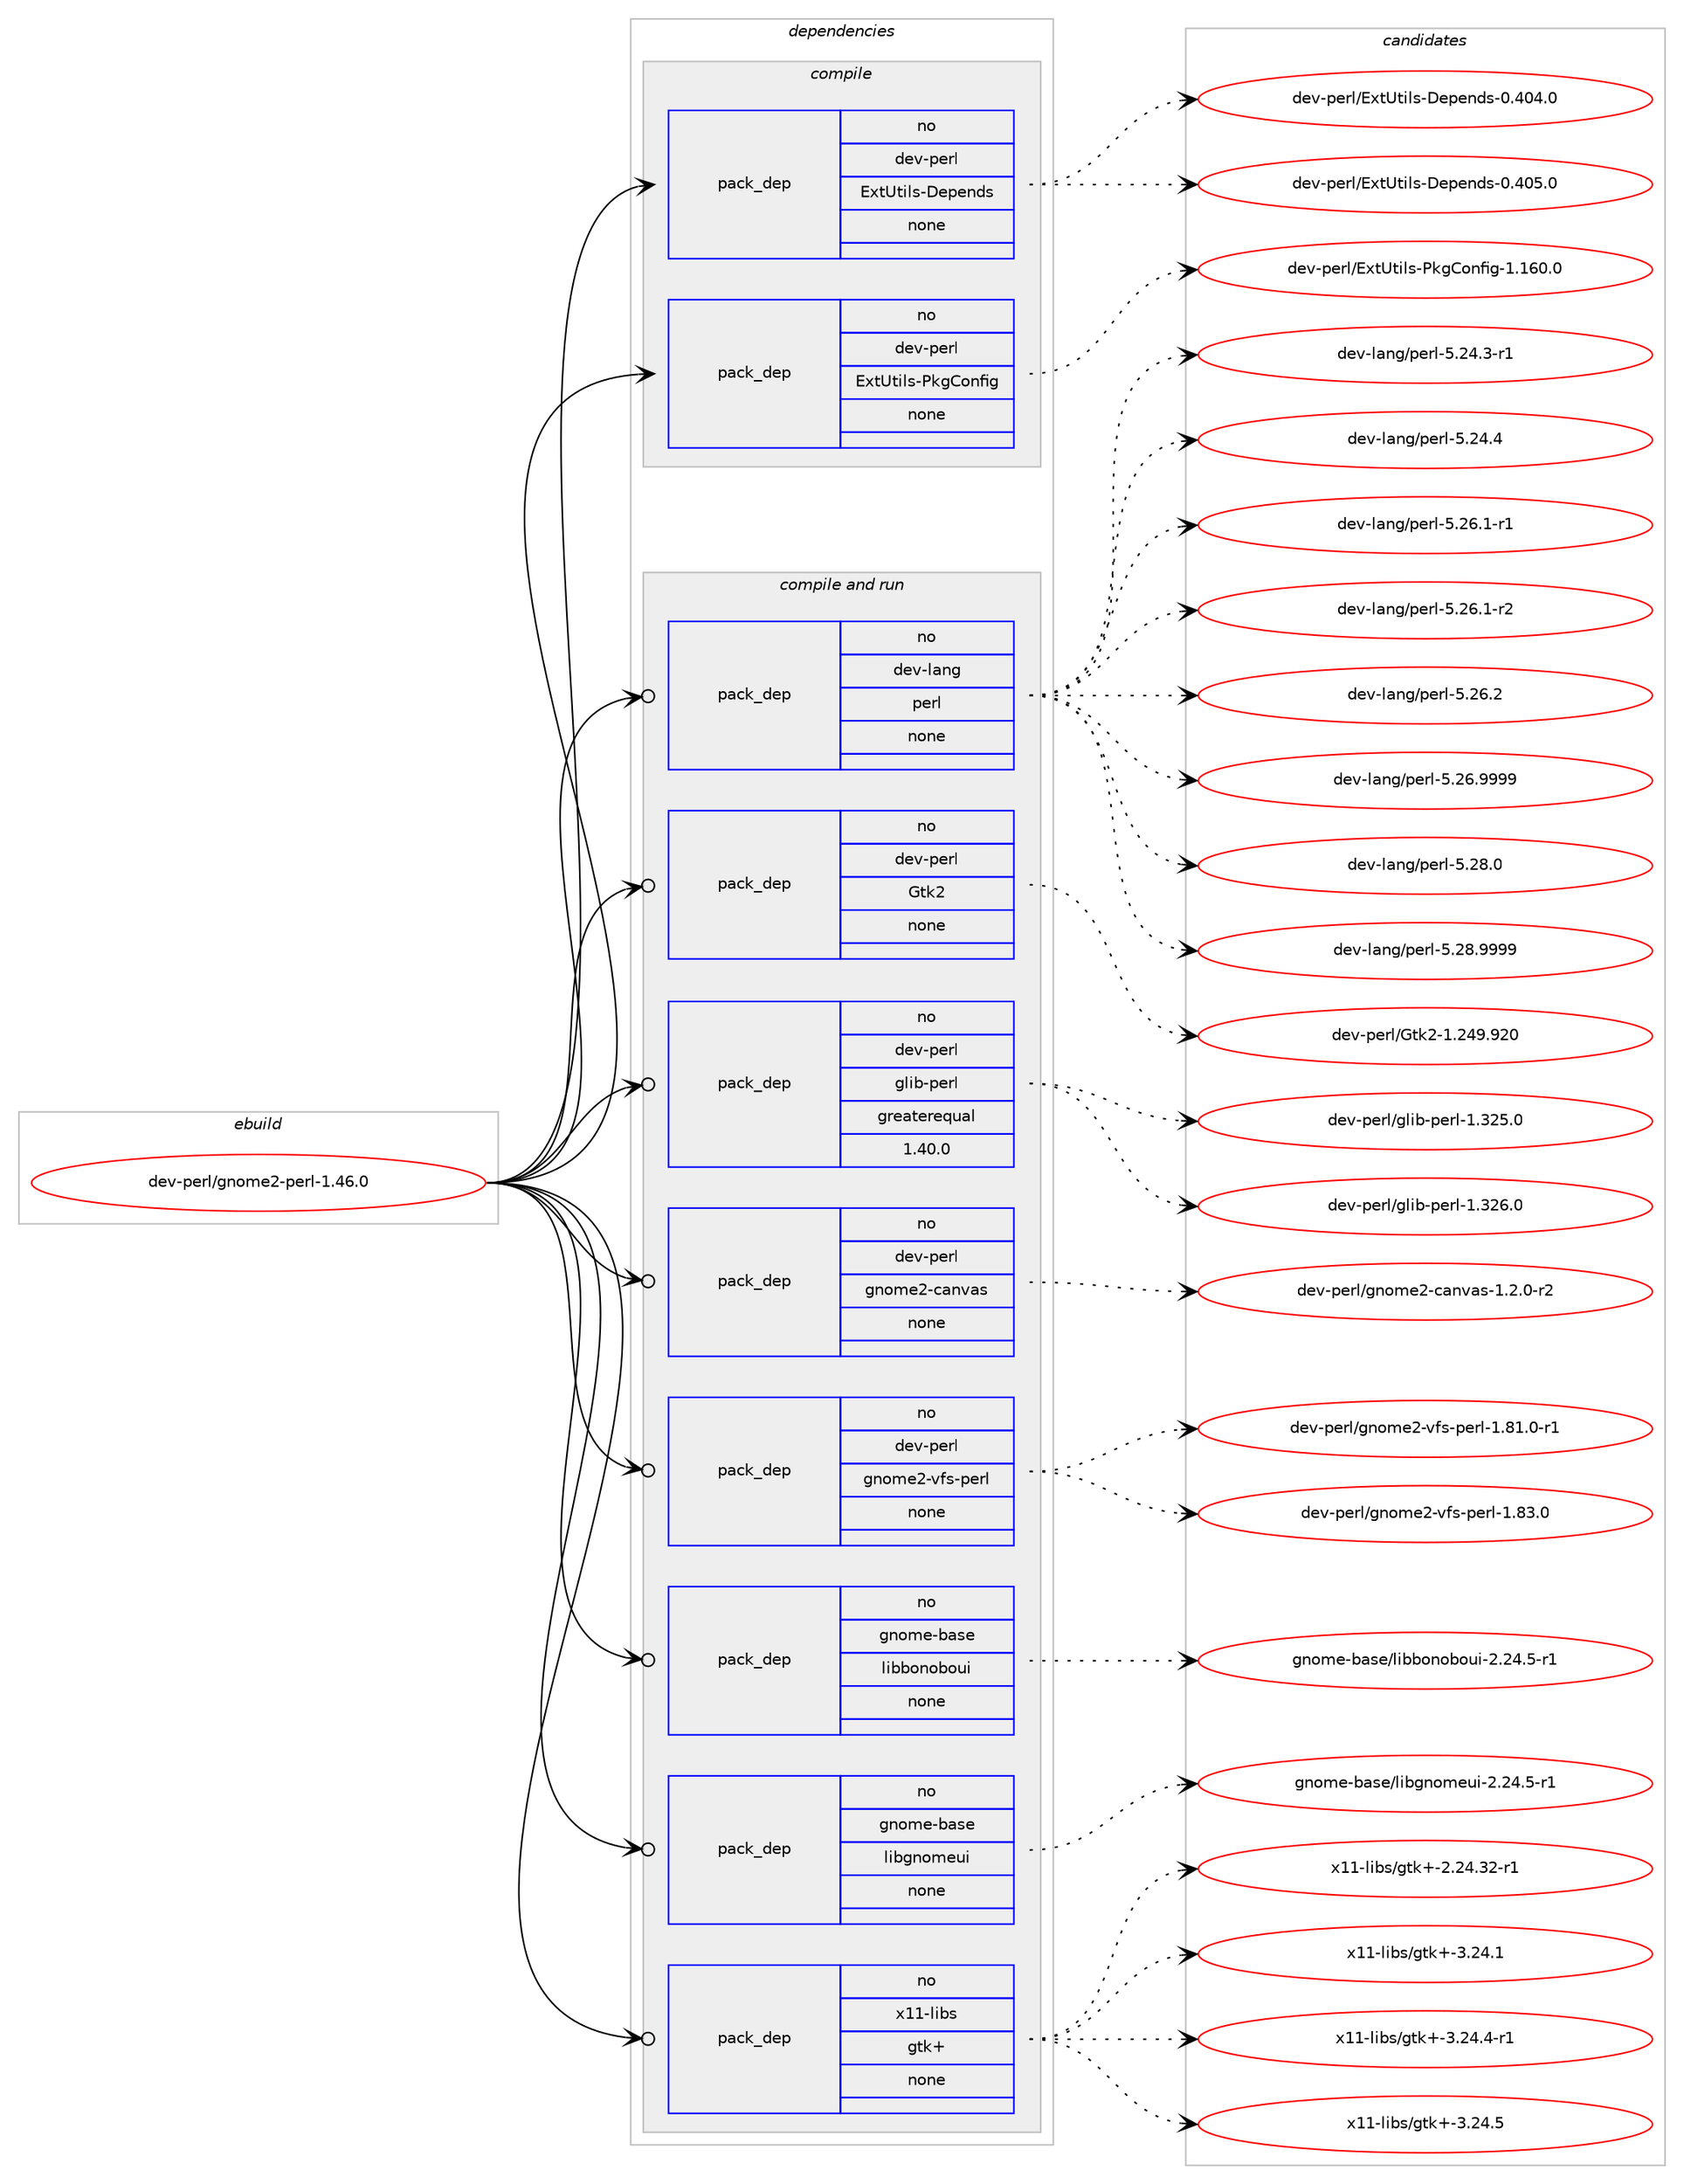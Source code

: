 digraph prolog {

# *************
# Graph options
# *************

newrank=true;
concentrate=true;
compound=true;
graph [rankdir=LR,fontname=Helvetica,fontsize=10,ranksep=1.5];#, ranksep=2.5, nodesep=0.2];
edge  [arrowhead=vee];
node  [fontname=Helvetica,fontsize=10];

# **********
# The ebuild
# **********

subgraph cluster_leftcol {
color=gray;
rank=same;
label=<<i>ebuild</i>>;
id [label="dev-perl/gnome2-perl-1.46.0", color=red, width=4, href="../dev-perl/gnome2-perl-1.46.0.svg"];
}

# ****************
# The dependencies
# ****************

subgraph cluster_midcol {
color=gray;
label=<<i>dependencies</i>>;
subgraph cluster_compile {
fillcolor="#eeeeee";
style=filled;
label=<<i>compile</i>>;
subgraph pack999586 {
dependency1391835 [label=<<TABLE BORDER="0" CELLBORDER="1" CELLSPACING="0" CELLPADDING="4" WIDTH="220"><TR><TD ROWSPAN="6" CELLPADDING="30">pack_dep</TD></TR><TR><TD WIDTH="110">no</TD></TR><TR><TD>dev-perl</TD></TR><TR><TD>ExtUtils-Depends</TD></TR><TR><TD>none</TD></TR><TR><TD></TD></TR></TABLE>>, shape=none, color=blue];
}
id:e -> dependency1391835:w [weight=20,style="solid",arrowhead="vee"];
subgraph pack999587 {
dependency1391836 [label=<<TABLE BORDER="0" CELLBORDER="1" CELLSPACING="0" CELLPADDING="4" WIDTH="220"><TR><TD ROWSPAN="6" CELLPADDING="30">pack_dep</TD></TR><TR><TD WIDTH="110">no</TD></TR><TR><TD>dev-perl</TD></TR><TR><TD>ExtUtils-PkgConfig</TD></TR><TR><TD>none</TD></TR><TR><TD></TD></TR></TABLE>>, shape=none, color=blue];
}
id:e -> dependency1391836:w [weight=20,style="solid",arrowhead="vee"];
}
subgraph cluster_compileandrun {
fillcolor="#eeeeee";
style=filled;
label=<<i>compile and run</i>>;
subgraph pack999588 {
dependency1391837 [label=<<TABLE BORDER="0" CELLBORDER="1" CELLSPACING="0" CELLPADDING="4" WIDTH="220"><TR><TD ROWSPAN="6" CELLPADDING="30">pack_dep</TD></TR><TR><TD WIDTH="110">no</TD></TR><TR><TD>dev-lang</TD></TR><TR><TD>perl</TD></TR><TR><TD>none</TD></TR><TR><TD></TD></TR></TABLE>>, shape=none, color=blue];
}
id:e -> dependency1391837:w [weight=20,style="solid",arrowhead="odotvee"];
subgraph pack999589 {
dependency1391838 [label=<<TABLE BORDER="0" CELLBORDER="1" CELLSPACING="0" CELLPADDING="4" WIDTH="220"><TR><TD ROWSPAN="6" CELLPADDING="30">pack_dep</TD></TR><TR><TD WIDTH="110">no</TD></TR><TR><TD>dev-perl</TD></TR><TR><TD>Gtk2</TD></TR><TR><TD>none</TD></TR><TR><TD></TD></TR></TABLE>>, shape=none, color=blue];
}
id:e -> dependency1391838:w [weight=20,style="solid",arrowhead="odotvee"];
subgraph pack999590 {
dependency1391839 [label=<<TABLE BORDER="0" CELLBORDER="1" CELLSPACING="0" CELLPADDING="4" WIDTH="220"><TR><TD ROWSPAN="6" CELLPADDING="30">pack_dep</TD></TR><TR><TD WIDTH="110">no</TD></TR><TR><TD>dev-perl</TD></TR><TR><TD>glib-perl</TD></TR><TR><TD>greaterequal</TD></TR><TR><TD>1.40.0</TD></TR></TABLE>>, shape=none, color=blue];
}
id:e -> dependency1391839:w [weight=20,style="solid",arrowhead="odotvee"];
subgraph pack999591 {
dependency1391840 [label=<<TABLE BORDER="0" CELLBORDER="1" CELLSPACING="0" CELLPADDING="4" WIDTH="220"><TR><TD ROWSPAN="6" CELLPADDING="30">pack_dep</TD></TR><TR><TD WIDTH="110">no</TD></TR><TR><TD>dev-perl</TD></TR><TR><TD>gnome2-canvas</TD></TR><TR><TD>none</TD></TR><TR><TD></TD></TR></TABLE>>, shape=none, color=blue];
}
id:e -> dependency1391840:w [weight=20,style="solid",arrowhead="odotvee"];
subgraph pack999592 {
dependency1391841 [label=<<TABLE BORDER="0" CELLBORDER="1" CELLSPACING="0" CELLPADDING="4" WIDTH="220"><TR><TD ROWSPAN="6" CELLPADDING="30">pack_dep</TD></TR><TR><TD WIDTH="110">no</TD></TR><TR><TD>dev-perl</TD></TR><TR><TD>gnome2-vfs-perl</TD></TR><TR><TD>none</TD></TR><TR><TD></TD></TR></TABLE>>, shape=none, color=blue];
}
id:e -> dependency1391841:w [weight=20,style="solid",arrowhead="odotvee"];
subgraph pack999593 {
dependency1391842 [label=<<TABLE BORDER="0" CELLBORDER="1" CELLSPACING="0" CELLPADDING="4" WIDTH="220"><TR><TD ROWSPAN="6" CELLPADDING="30">pack_dep</TD></TR><TR><TD WIDTH="110">no</TD></TR><TR><TD>gnome-base</TD></TR><TR><TD>libbonoboui</TD></TR><TR><TD>none</TD></TR><TR><TD></TD></TR></TABLE>>, shape=none, color=blue];
}
id:e -> dependency1391842:w [weight=20,style="solid",arrowhead="odotvee"];
subgraph pack999594 {
dependency1391843 [label=<<TABLE BORDER="0" CELLBORDER="1" CELLSPACING="0" CELLPADDING="4" WIDTH="220"><TR><TD ROWSPAN="6" CELLPADDING="30">pack_dep</TD></TR><TR><TD WIDTH="110">no</TD></TR><TR><TD>gnome-base</TD></TR><TR><TD>libgnomeui</TD></TR><TR><TD>none</TD></TR><TR><TD></TD></TR></TABLE>>, shape=none, color=blue];
}
id:e -> dependency1391843:w [weight=20,style="solid",arrowhead="odotvee"];
subgraph pack999595 {
dependency1391844 [label=<<TABLE BORDER="0" CELLBORDER="1" CELLSPACING="0" CELLPADDING="4" WIDTH="220"><TR><TD ROWSPAN="6" CELLPADDING="30">pack_dep</TD></TR><TR><TD WIDTH="110">no</TD></TR><TR><TD>x11-libs</TD></TR><TR><TD>gtk+</TD></TR><TR><TD>none</TD></TR><TR><TD></TD></TR></TABLE>>, shape=none, color=blue];
}
id:e -> dependency1391844:w [weight=20,style="solid",arrowhead="odotvee"];
}
subgraph cluster_run {
fillcolor="#eeeeee";
style=filled;
label=<<i>run</i>>;
}
}

# **************
# The candidates
# **************

subgraph cluster_choices {
rank=same;
color=gray;
label=<<i>candidates</i>>;

subgraph choice999586 {
color=black;
nodesep=1;
choice1001011184511210111410847691201168511610510811545681011121011101001154548465248524648 [label="dev-perl/ExtUtils-Depends-0.404.0", color=red, width=4,href="../dev-perl/ExtUtils-Depends-0.404.0.svg"];
choice1001011184511210111410847691201168511610510811545681011121011101001154548465248534648 [label="dev-perl/ExtUtils-Depends-0.405.0", color=red, width=4,href="../dev-perl/ExtUtils-Depends-0.405.0.svg"];
dependency1391835:e -> choice1001011184511210111410847691201168511610510811545681011121011101001154548465248524648:w [style=dotted,weight="100"];
dependency1391835:e -> choice1001011184511210111410847691201168511610510811545681011121011101001154548465248534648:w [style=dotted,weight="100"];
}
subgraph choice999587 {
color=black;
nodesep=1;
choice100101118451121011141084769120116851161051081154580107103671111101021051034549464954484648 [label="dev-perl/ExtUtils-PkgConfig-1.160.0", color=red, width=4,href="../dev-perl/ExtUtils-PkgConfig-1.160.0.svg"];
dependency1391836:e -> choice100101118451121011141084769120116851161051081154580107103671111101021051034549464954484648:w [style=dotted,weight="100"];
}
subgraph choice999588 {
color=black;
nodesep=1;
choice100101118451089711010347112101114108455346505246514511449 [label="dev-lang/perl-5.24.3-r1", color=red, width=4,href="../dev-lang/perl-5.24.3-r1.svg"];
choice10010111845108971101034711210111410845534650524652 [label="dev-lang/perl-5.24.4", color=red, width=4,href="../dev-lang/perl-5.24.4.svg"];
choice100101118451089711010347112101114108455346505446494511449 [label="dev-lang/perl-5.26.1-r1", color=red, width=4,href="../dev-lang/perl-5.26.1-r1.svg"];
choice100101118451089711010347112101114108455346505446494511450 [label="dev-lang/perl-5.26.1-r2", color=red, width=4,href="../dev-lang/perl-5.26.1-r2.svg"];
choice10010111845108971101034711210111410845534650544650 [label="dev-lang/perl-5.26.2", color=red, width=4,href="../dev-lang/perl-5.26.2.svg"];
choice10010111845108971101034711210111410845534650544657575757 [label="dev-lang/perl-5.26.9999", color=red, width=4,href="../dev-lang/perl-5.26.9999.svg"];
choice10010111845108971101034711210111410845534650564648 [label="dev-lang/perl-5.28.0", color=red, width=4,href="../dev-lang/perl-5.28.0.svg"];
choice10010111845108971101034711210111410845534650564657575757 [label="dev-lang/perl-5.28.9999", color=red, width=4,href="../dev-lang/perl-5.28.9999.svg"];
dependency1391837:e -> choice100101118451089711010347112101114108455346505246514511449:w [style=dotted,weight="100"];
dependency1391837:e -> choice10010111845108971101034711210111410845534650524652:w [style=dotted,weight="100"];
dependency1391837:e -> choice100101118451089711010347112101114108455346505446494511449:w [style=dotted,weight="100"];
dependency1391837:e -> choice100101118451089711010347112101114108455346505446494511450:w [style=dotted,weight="100"];
dependency1391837:e -> choice10010111845108971101034711210111410845534650544650:w [style=dotted,weight="100"];
dependency1391837:e -> choice10010111845108971101034711210111410845534650544657575757:w [style=dotted,weight="100"];
dependency1391837:e -> choice10010111845108971101034711210111410845534650564648:w [style=dotted,weight="100"];
dependency1391837:e -> choice10010111845108971101034711210111410845534650564657575757:w [style=dotted,weight="100"];
}
subgraph choice999589 {
color=black;
nodesep=1;
choice1001011184511210111410847711161075045494650525746575048 [label="dev-perl/Gtk2-1.249.920", color=red, width=4,href="../dev-perl/Gtk2-1.249.920.svg"];
dependency1391838:e -> choice1001011184511210111410847711161075045494650525746575048:w [style=dotted,weight="100"];
}
subgraph choice999590 {
color=black;
nodesep=1;
choice100101118451121011141084710310810598451121011141084549465150534648 [label="dev-perl/glib-perl-1.325.0", color=red, width=4,href="../dev-perl/glib-perl-1.325.0.svg"];
choice100101118451121011141084710310810598451121011141084549465150544648 [label="dev-perl/glib-perl-1.326.0", color=red, width=4,href="../dev-perl/glib-perl-1.326.0.svg"];
dependency1391839:e -> choice100101118451121011141084710310810598451121011141084549465150534648:w [style=dotted,weight="100"];
dependency1391839:e -> choice100101118451121011141084710310810598451121011141084549465150544648:w [style=dotted,weight="100"];
}
subgraph choice999591 {
color=black;
nodesep=1;
choice100101118451121011141084710311011110910150459997110118971154549465046484511450 [label="dev-perl/gnome2-canvas-1.2.0-r2", color=red, width=4,href="../dev-perl/gnome2-canvas-1.2.0-r2.svg"];
dependency1391840:e -> choice100101118451121011141084710311011110910150459997110118971154549465046484511450:w [style=dotted,weight="100"];
}
subgraph choice999592 {
color=black;
nodesep=1;
choice1001011184511210111410847103110111109101504511810211545112101114108454946564946484511449 [label="dev-perl/gnome2-vfs-perl-1.81.0-r1", color=red, width=4,href="../dev-perl/gnome2-vfs-perl-1.81.0-r1.svg"];
choice100101118451121011141084710311011110910150451181021154511210111410845494656514648 [label="dev-perl/gnome2-vfs-perl-1.83.0", color=red, width=4,href="../dev-perl/gnome2-vfs-perl-1.83.0.svg"];
dependency1391841:e -> choice1001011184511210111410847103110111109101504511810211545112101114108454946564946484511449:w [style=dotted,weight="100"];
dependency1391841:e -> choice100101118451121011141084710311011110910150451181021154511210111410845494656514648:w [style=dotted,weight="100"];
}
subgraph choice999593 {
color=black;
nodesep=1;
choice10311011110910145989711510147108105989811111011198111117105455046505246534511449 [label="gnome-base/libbonoboui-2.24.5-r1", color=red, width=4,href="../gnome-base/libbonoboui-2.24.5-r1.svg"];
dependency1391842:e -> choice10311011110910145989711510147108105989811111011198111117105455046505246534511449:w [style=dotted,weight="100"];
}
subgraph choice999594 {
color=black;
nodesep=1;
choice1031101111091014598971151014710810598103110111109101117105455046505246534511449 [label="gnome-base/libgnomeui-2.24.5-r1", color=red, width=4,href="../gnome-base/libgnomeui-2.24.5-r1.svg"];
dependency1391843:e -> choice1031101111091014598971151014710810598103110111109101117105455046505246534511449:w [style=dotted,weight="100"];
}
subgraph choice999595 {
color=black;
nodesep=1;
choice12049494510810598115471031161074345504650524651504511449 [label="x11-libs/gtk+-2.24.32-r1", color=red, width=4,href="../x11-libs/gtk+-2.24.32-r1.svg"];
choice12049494510810598115471031161074345514650524649 [label="x11-libs/gtk+-3.24.1", color=red, width=4,href="../x11-libs/gtk+-3.24.1.svg"];
choice120494945108105981154710311610743455146505246524511449 [label="x11-libs/gtk+-3.24.4-r1", color=red, width=4,href="../x11-libs/gtk+-3.24.4-r1.svg"];
choice12049494510810598115471031161074345514650524653 [label="x11-libs/gtk+-3.24.5", color=red, width=4,href="../x11-libs/gtk+-3.24.5.svg"];
dependency1391844:e -> choice12049494510810598115471031161074345504650524651504511449:w [style=dotted,weight="100"];
dependency1391844:e -> choice12049494510810598115471031161074345514650524649:w [style=dotted,weight="100"];
dependency1391844:e -> choice120494945108105981154710311610743455146505246524511449:w [style=dotted,weight="100"];
dependency1391844:e -> choice12049494510810598115471031161074345514650524653:w [style=dotted,weight="100"];
}
}

}
